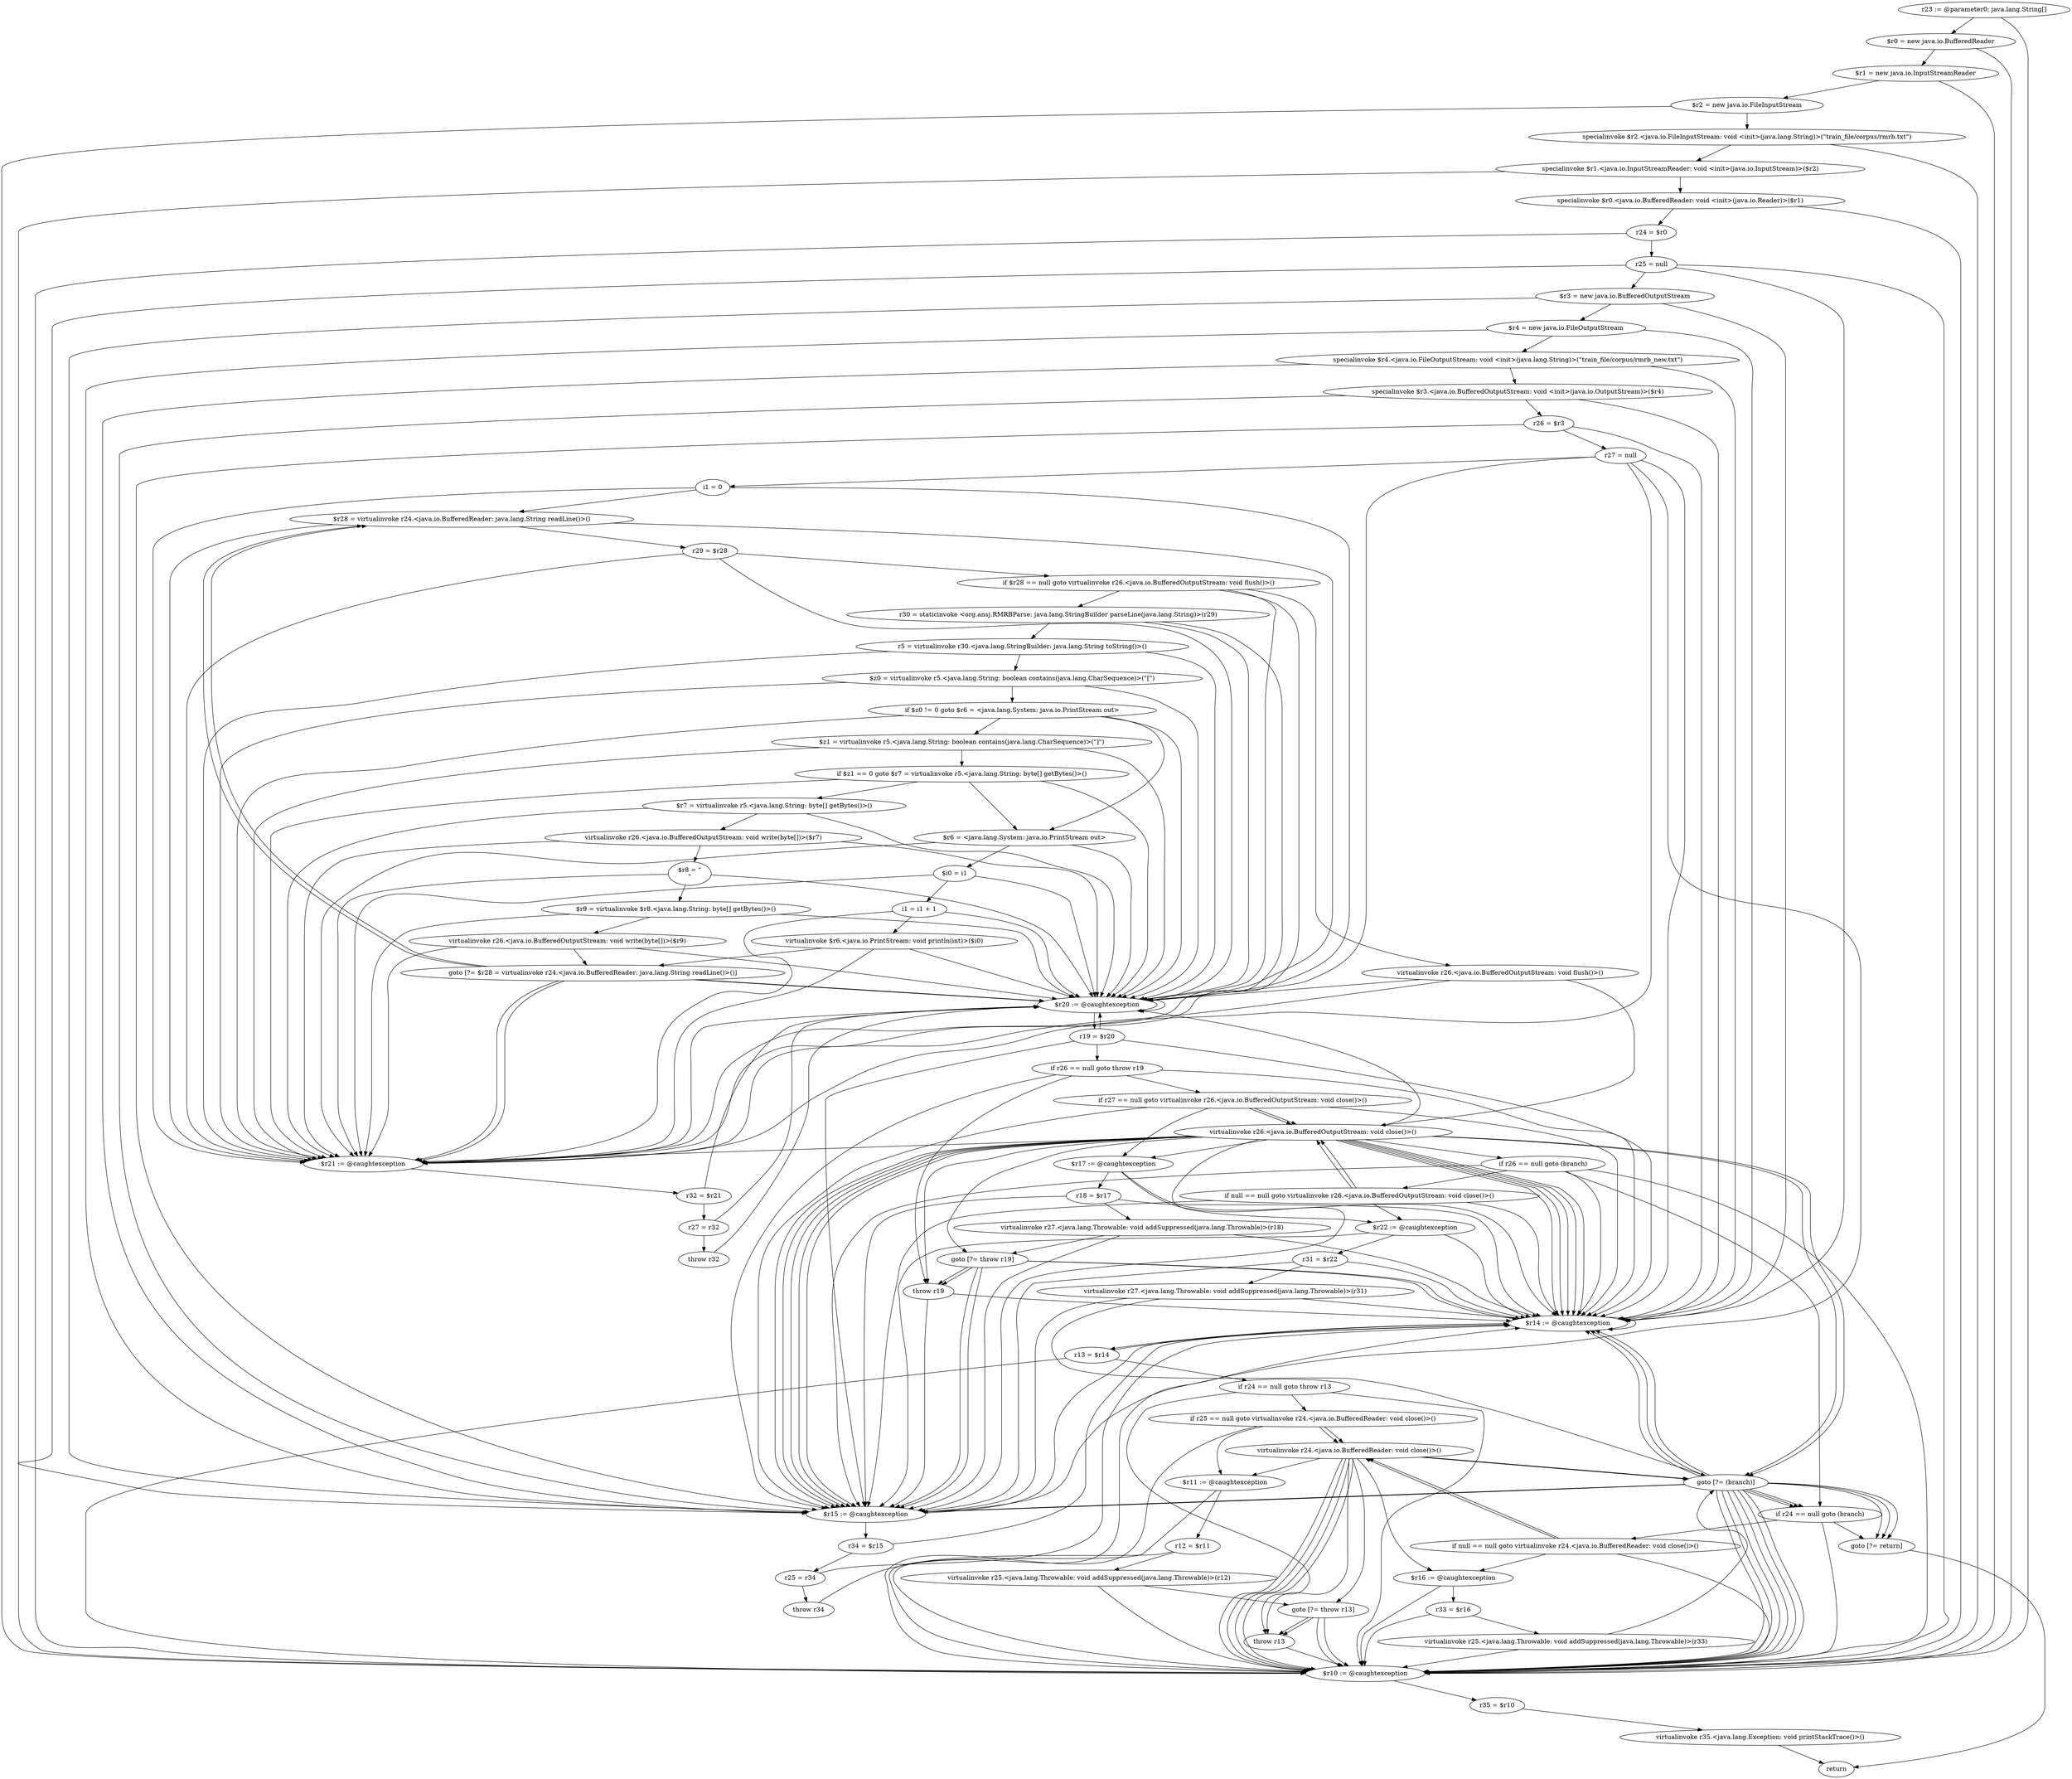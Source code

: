 digraph "unitGraph" {
    "r23 := @parameter0: java.lang.String[]"
    "$r0 = new java.io.BufferedReader"
    "$r1 = new java.io.InputStreamReader"
    "$r2 = new java.io.FileInputStream"
    "specialinvoke $r2.<java.io.FileInputStream: void <init>(java.lang.String)>(\"train_file/corpus/rmrb.txt\")"
    "specialinvoke $r1.<java.io.InputStreamReader: void <init>(java.io.InputStream)>($r2)"
    "specialinvoke $r0.<java.io.BufferedReader: void <init>(java.io.Reader)>($r1)"
    "r24 = $r0"
    "r25 = null"
    "$r3 = new java.io.BufferedOutputStream"
    "$r4 = new java.io.FileOutputStream"
    "specialinvoke $r4.<java.io.FileOutputStream: void <init>(java.lang.String)>(\"train_file/corpus/rmrb_new.txt\")"
    "specialinvoke $r3.<java.io.BufferedOutputStream: void <init>(java.io.OutputStream)>($r4)"
    "r26 = $r3"
    "r27 = null"
    "i1 = 0"
    "$r28 = virtualinvoke r24.<java.io.BufferedReader: java.lang.String readLine()>()"
    "r29 = $r28"
    "if $r28 == null goto virtualinvoke r26.<java.io.BufferedOutputStream: void flush()>()"
    "r30 = staticinvoke <org.ansj.RMRBParse: java.lang.StringBuilder parseLine(java.lang.String)>(r29)"
    "r5 = virtualinvoke r30.<java.lang.StringBuilder: java.lang.String toString()>()"
    "$z0 = virtualinvoke r5.<java.lang.String: boolean contains(java.lang.CharSequence)>(\"[\")"
    "if $z0 != 0 goto $r6 = <java.lang.System: java.io.PrintStream out>"
    "$z1 = virtualinvoke r5.<java.lang.String: boolean contains(java.lang.CharSequence)>(\"]\")"
    "if $z1 == 0 goto $r7 = virtualinvoke r5.<java.lang.String: byte[] getBytes()>()"
    "$r6 = <java.lang.System: java.io.PrintStream out>"
    "$i0 = i1"
    "i1 = i1 + 1"
    "virtualinvoke $r6.<java.io.PrintStream: void println(int)>($i0)"
    "goto [?= $r28 = virtualinvoke r24.<java.io.BufferedReader: java.lang.String readLine()>()]"
    "$r7 = virtualinvoke r5.<java.lang.String: byte[] getBytes()>()"
    "virtualinvoke r26.<java.io.BufferedOutputStream: void write(byte[])>($r7)"
    "$r8 = \"\n\""
    "$r9 = virtualinvoke $r8.<java.lang.String: byte[] getBytes()>()"
    "virtualinvoke r26.<java.io.BufferedOutputStream: void write(byte[])>($r9)"
    "virtualinvoke r26.<java.io.BufferedOutputStream: void flush()>()"
    "virtualinvoke r26.<java.io.BufferedOutputStream: void close()>()"
    "if r26 == null goto (branch)"
    "if null == null goto virtualinvoke r26.<java.io.BufferedOutputStream: void close()>()"
    "goto [?= (branch)]"
    "$r22 := @caughtexception"
    "r31 = $r22"
    "virtualinvoke r27.<java.lang.Throwable: void addSuppressed(java.lang.Throwable)>(r31)"
    "$r21 := @caughtexception"
    "r32 = $r21"
    "r27 = r32"
    "throw r32"
    "$r20 := @caughtexception"
    "r19 = $r20"
    "if r26 == null goto throw r19"
    "if r27 == null goto virtualinvoke r26.<java.io.BufferedOutputStream: void close()>()"
    "goto [?= throw r19]"
    "$r17 := @caughtexception"
    "r18 = $r17"
    "virtualinvoke r27.<java.lang.Throwable: void addSuppressed(java.lang.Throwable)>(r18)"
    "throw r19"
    "if r24 == null goto (branch)"
    "if null == null goto virtualinvoke r24.<java.io.BufferedReader: void close()>()"
    "virtualinvoke r24.<java.io.BufferedReader: void close()>()"
    "$r16 := @caughtexception"
    "r33 = $r16"
    "virtualinvoke r25.<java.lang.Throwable: void addSuppressed(java.lang.Throwable)>(r33)"
    "$r15 := @caughtexception"
    "r34 = $r15"
    "r25 = r34"
    "throw r34"
    "$r14 := @caughtexception"
    "r13 = $r14"
    "if r24 == null goto throw r13"
    "if r25 == null goto virtualinvoke r24.<java.io.BufferedReader: void close()>()"
    "goto [?= throw r13]"
    "$r11 := @caughtexception"
    "r12 = $r11"
    "virtualinvoke r25.<java.lang.Throwable: void addSuppressed(java.lang.Throwable)>(r12)"
    "throw r13"
    "goto [?= return]"
    "$r10 := @caughtexception"
    "r35 = $r10"
    "virtualinvoke r35.<java.lang.Exception: void printStackTrace()>()"
    "return"
    "r23 := @parameter0: java.lang.String[]"->"$r0 = new java.io.BufferedReader";
    "r23 := @parameter0: java.lang.String[]"->"$r10 := @caughtexception";
    "$r0 = new java.io.BufferedReader"->"$r1 = new java.io.InputStreamReader";
    "$r0 = new java.io.BufferedReader"->"$r10 := @caughtexception";
    "$r1 = new java.io.InputStreamReader"->"$r2 = new java.io.FileInputStream";
    "$r1 = new java.io.InputStreamReader"->"$r10 := @caughtexception";
    "$r2 = new java.io.FileInputStream"->"specialinvoke $r2.<java.io.FileInputStream: void <init>(java.lang.String)>(\"train_file/corpus/rmrb.txt\")";
    "$r2 = new java.io.FileInputStream"->"$r10 := @caughtexception";
    "specialinvoke $r2.<java.io.FileInputStream: void <init>(java.lang.String)>(\"train_file/corpus/rmrb.txt\")"->"specialinvoke $r1.<java.io.InputStreamReader: void <init>(java.io.InputStream)>($r2)";
    "specialinvoke $r2.<java.io.FileInputStream: void <init>(java.lang.String)>(\"train_file/corpus/rmrb.txt\")"->"$r10 := @caughtexception";
    "specialinvoke $r1.<java.io.InputStreamReader: void <init>(java.io.InputStream)>($r2)"->"specialinvoke $r0.<java.io.BufferedReader: void <init>(java.io.Reader)>($r1)";
    "specialinvoke $r1.<java.io.InputStreamReader: void <init>(java.io.InputStream)>($r2)"->"$r10 := @caughtexception";
    "specialinvoke $r0.<java.io.BufferedReader: void <init>(java.io.Reader)>($r1)"->"r24 = $r0";
    "specialinvoke $r0.<java.io.BufferedReader: void <init>(java.io.Reader)>($r1)"->"$r10 := @caughtexception";
    "r24 = $r0"->"r25 = null";
    "r24 = $r0"->"$r10 := @caughtexception";
    "r25 = null"->"$r15 := @caughtexception";
    "r25 = null"->"$r10 := @caughtexception";
    "r25 = null"->"$r14 := @caughtexception";
    "r25 = null"->"$r3 = new java.io.BufferedOutputStream";
    "$r3 = new java.io.BufferedOutputStream"->"$r15 := @caughtexception";
    "$r3 = new java.io.BufferedOutputStream"->"$r14 := @caughtexception";
    "$r3 = new java.io.BufferedOutputStream"->"$r4 = new java.io.FileOutputStream";
    "$r4 = new java.io.FileOutputStream"->"$r15 := @caughtexception";
    "$r4 = new java.io.FileOutputStream"->"$r14 := @caughtexception";
    "$r4 = new java.io.FileOutputStream"->"specialinvoke $r4.<java.io.FileOutputStream: void <init>(java.lang.String)>(\"train_file/corpus/rmrb_new.txt\")";
    "specialinvoke $r4.<java.io.FileOutputStream: void <init>(java.lang.String)>(\"train_file/corpus/rmrb_new.txt\")"->"$r15 := @caughtexception";
    "specialinvoke $r4.<java.io.FileOutputStream: void <init>(java.lang.String)>(\"train_file/corpus/rmrb_new.txt\")"->"$r14 := @caughtexception";
    "specialinvoke $r4.<java.io.FileOutputStream: void <init>(java.lang.String)>(\"train_file/corpus/rmrb_new.txt\")"->"specialinvoke $r3.<java.io.BufferedOutputStream: void <init>(java.io.OutputStream)>($r4)";
    "specialinvoke $r3.<java.io.BufferedOutputStream: void <init>(java.io.OutputStream)>($r4)"->"$r15 := @caughtexception";
    "specialinvoke $r3.<java.io.BufferedOutputStream: void <init>(java.io.OutputStream)>($r4)"->"$r14 := @caughtexception";
    "specialinvoke $r3.<java.io.BufferedOutputStream: void <init>(java.io.OutputStream)>($r4)"->"r26 = $r3";
    "r26 = $r3"->"$r15 := @caughtexception";
    "r26 = $r3"->"$r14 := @caughtexception";
    "r26 = $r3"->"r27 = null";
    "r27 = null"->"$r21 := @caughtexception";
    "r27 = null"->"$r15 := @caughtexception";
    "r27 = null"->"$r20 := @caughtexception";
    "r27 = null"->"$r14 := @caughtexception";
    "r27 = null"->"i1 = 0";
    "i1 = 0"->"$r21 := @caughtexception";
    "i1 = 0"->"$r20 := @caughtexception";
    "i1 = 0"->"$r28 = virtualinvoke r24.<java.io.BufferedReader: java.lang.String readLine()>()";
    "$r28 = virtualinvoke r24.<java.io.BufferedReader: java.lang.String readLine()>()"->"$r21 := @caughtexception";
    "$r28 = virtualinvoke r24.<java.io.BufferedReader: java.lang.String readLine()>()"->"$r20 := @caughtexception";
    "$r28 = virtualinvoke r24.<java.io.BufferedReader: java.lang.String readLine()>()"->"r29 = $r28";
    "r29 = $r28"->"$r21 := @caughtexception";
    "r29 = $r28"->"$r20 := @caughtexception";
    "r29 = $r28"->"if $r28 == null goto virtualinvoke r26.<java.io.BufferedOutputStream: void flush()>()";
    "if $r28 == null goto virtualinvoke r26.<java.io.BufferedOutputStream: void flush()>()"->"r30 = staticinvoke <org.ansj.RMRBParse: java.lang.StringBuilder parseLine(java.lang.String)>(r29)";
    "if $r28 == null goto virtualinvoke r26.<java.io.BufferedOutputStream: void flush()>()"->"virtualinvoke r26.<java.io.BufferedOutputStream: void flush()>()";
    "if $r28 == null goto virtualinvoke r26.<java.io.BufferedOutputStream: void flush()>()"->"$r21 := @caughtexception";
    "if $r28 == null goto virtualinvoke r26.<java.io.BufferedOutputStream: void flush()>()"->"$r20 := @caughtexception";
    "r30 = staticinvoke <org.ansj.RMRBParse: java.lang.StringBuilder parseLine(java.lang.String)>(r29)"->"$r21 := @caughtexception";
    "r30 = staticinvoke <org.ansj.RMRBParse: java.lang.StringBuilder parseLine(java.lang.String)>(r29)"->"$r20 := @caughtexception";
    "r30 = staticinvoke <org.ansj.RMRBParse: java.lang.StringBuilder parseLine(java.lang.String)>(r29)"->"r5 = virtualinvoke r30.<java.lang.StringBuilder: java.lang.String toString()>()";
    "r5 = virtualinvoke r30.<java.lang.StringBuilder: java.lang.String toString()>()"->"$r21 := @caughtexception";
    "r5 = virtualinvoke r30.<java.lang.StringBuilder: java.lang.String toString()>()"->"$r20 := @caughtexception";
    "r5 = virtualinvoke r30.<java.lang.StringBuilder: java.lang.String toString()>()"->"$z0 = virtualinvoke r5.<java.lang.String: boolean contains(java.lang.CharSequence)>(\"[\")";
    "$z0 = virtualinvoke r5.<java.lang.String: boolean contains(java.lang.CharSequence)>(\"[\")"->"$r21 := @caughtexception";
    "$z0 = virtualinvoke r5.<java.lang.String: boolean contains(java.lang.CharSequence)>(\"[\")"->"$r20 := @caughtexception";
    "$z0 = virtualinvoke r5.<java.lang.String: boolean contains(java.lang.CharSequence)>(\"[\")"->"if $z0 != 0 goto $r6 = <java.lang.System: java.io.PrintStream out>";
    "if $z0 != 0 goto $r6 = <java.lang.System: java.io.PrintStream out>"->"$z1 = virtualinvoke r5.<java.lang.String: boolean contains(java.lang.CharSequence)>(\"]\")";
    "if $z0 != 0 goto $r6 = <java.lang.System: java.io.PrintStream out>"->"$r6 = <java.lang.System: java.io.PrintStream out>";
    "if $z0 != 0 goto $r6 = <java.lang.System: java.io.PrintStream out>"->"$r21 := @caughtexception";
    "if $z0 != 0 goto $r6 = <java.lang.System: java.io.PrintStream out>"->"$r20 := @caughtexception";
    "$z1 = virtualinvoke r5.<java.lang.String: boolean contains(java.lang.CharSequence)>(\"]\")"->"$r21 := @caughtexception";
    "$z1 = virtualinvoke r5.<java.lang.String: boolean contains(java.lang.CharSequence)>(\"]\")"->"$r20 := @caughtexception";
    "$z1 = virtualinvoke r5.<java.lang.String: boolean contains(java.lang.CharSequence)>(\"]\")"->"if $z1 == 0 goto $r7 = virtualinvoke r5.<java.lang.String: byte[] getBytes()>()";
    "if $z1 == 0 goto $r7 = virtualinvoke r5.<java.lang.String: byte[] getBytes()>()"->"$r6 = <java.lang.System: java.io.PrintStream out>";
    "if $z1 == 0 goto $r7 = virtualinvoke r5.<java.lang.String: byte[] getBytes()>()"->"$r7 = virtualinvoke r5.<java.lang.String: byte[] getBytes()>()";
    "if $z1 == 0 goto $r7 = virtualinvoke r5.<java.lang.String: byte[] getBytes()>()"->"$r21 := @caughtexception";
    "if $z1 == 0 goto $r7 = virtualinvoke r5.<java.lang.String: byte[] getBytes()>()"->"$r20 := @caughtexception";
    "$r6 = <java.lang.System: java.io.PrintStream out>"->"$r21 := @caughtexception";
    "$r6 = <java.lang.System: java.io.PrintStream out>"->"$r20 := @caughtexception";
    "$r6 = <java.lang.System: java.io.PrintStream out>"->"$i0 = i1";
    "$i0 = i1"->"$r21 := @caughtexception";
    "$i0 = i1"->"$r20 := @caughtexception";
    "$i0 = i1"->"i1 = i1 + 1";
    "i1 = i1 + 1"->"$r21 := @caughtexception";
    "i1 = i1 + 1"->"$r20 := @caughtexception";
    "i1 = i1 + 1"->"virtualinvoke $r6.<java.io.PrintStream: void println(int)>($i0)";
    "virtualinvoke $r6.<java.io.PrintStream: void println(int)>($i0)"->"$r21 := @caughtexception";
    "virtualinvoke $r6.<java.io.PrintStream: void println(int)>($i0)"->"$r20 := @caughtexception";
    "virtualinvoke $r6.<java.io.PrintStream: void println(int)>($i0)"->"goto [?= $r28 = virtualinvoke r24.<java.io.BufferedReader: java.lang.String readLine()>()]";
    "goto [?= $r28 = virtualinvoke r24.<java.io.BufferedReader: java.lang.String readLine()>()]"->"$r21 := @caughtexception";
    "goto [?= $r28 = virtualinvoke r24.<java.io.BufferedReader: java.lang.String readLine()>()]"->"$r20 := @caughtexception";
    "goto [?= $r28 = virtualinvoke r24.<java.io.BufferedReader: java.lang.String readLine()>()]"->"$r28 = virtualinvoke r24.<java.io.BufferedReader: java.lang.String readLine()>()";
    "$r7 = virtualinvoke r5.<java.lang.String: byte[] getBytes()>()"->"$r21 := @caughtexception";
    "$r7 = virtualinvoke r5.<java.lang.String: byte[] getBytes()>()"->"$r20 := @caughtexception";
    "$r7 = virtualinvoke r5.<java.lang.String: byte[] getBytes()>()"->"virtualinvoke r26.<java.io.BufferedOutputStream: void write(byte[])>($r7)";
    "virtualinvoke r26.<java.io.BufferedOutputStream: void write(byte[])>($r7)"->"$r21 := @caughtexception";
    "virtualinvoke r26.<java.io.BufferedOutputStream: void write(byte[])>($r7)"->"$r20 := @caughtexception";
    "virtualinvoke r26.<java.io.BufferedOutputStream: void write(byte[])>($r7)"->"$r8 = \"\n\"";
    "$r8 = \"\n\""->"$r21 := @caughtexception";
    "$r8 = \"\n\""->"$r20 := @caughtexception";
    "$r8 = \"\n\""->"$r9 = virtualinvoke $r8.<java.lang.String: byte[] getBytes()>()";
    "$r9 = virtualinvoke $r8.<java.lang.String: byte[] getBytes()>()"->"$r21 := @caughtexception";
    "$r9 = virtualinvoke $r8.<java.lang.String: byte[] getBytes()>()"->"$r20 := @caughtexception";
    "$r9 = virtualinvoke $r8.<java.lang.String: byte[] getBytes()>()"->"virtualinvoke r26.<java.io.BufferedOutputStream: void write(byte[])>($r9)";
    "virtualinvoke r26.<java.io.BufferedOutputStream: void write(byte[])>($r9)"->"$r21 := @caughtexception";
    "virtualinvoke r26.<java.io.BufferedOutputStream: void write(byte[])>($r9)"->"$r20 := @caughtexception";
    "virtualinvoke r26.<java.io.BufferedOutputStream: void write(byte[])>($r9)"->"goto [?= $r28 = virtualinvoke r24.<java.io.BufferedReader: java.lang.String readLine()>()]";
    "goto [?= $r28 = virtualinvoke r24.<java.io.BufferedReader: java.lang.String readLine()>()]"->"$r21 := @caughtexception";
    "goto [?= $r28 = virtualinvoke r24.<java.io.BufferedReader: java.lang.String readLine()>()]"->"$r20 := @caughtexception";
    "goto [?= $r28 = virtualinvoke r24.<java.io.BufferedReader: java.lang.String readLine()>()]"->"$r28 = virtualinvoke r24.<java.io.BufferedReader: java.lang.String readLine()>()";
    "virtualinvoke r26.<java.io.BufferedOutputStream: void flush()>()"->"$r21 := @caughtexception";
    "virtualinvoke r26.<java.io.BufferedOutputStream: void flush()>()"->"$r20 := @caughtexception";
    "virtualinvoke r26.<java.io.BufferedOutputStream: void flush()>()"->"virtualinvoke r26.<java.io.BufferedOutputStream: void close()>()";
    "virtualinvoke r26.<java.io.BufferedOutputStream: void close()>()"->"$r21 := @caughtexception";
    "virtualinvoke r26.<java.io.BufferedOutputStream: void close()>()"->"$r15 := @caughtexception";
    "virtualinvoke r26.<java.io.BufferedOutputStream: void close()>()"->"$r20 := @caughtexception";
    "virtualinvoke r26.<java.io.BufferedOutputStream: void close()>()"->"$r14 := @caughtexception";
    "virtualinvoke r26.<java.io.BufferedOutputStream: void close()>()"->"if r26 == null goto (branch)";
    "if r26 == null goto (branch)"->"$r15 := @caughtexception";
    "if r26 == null goto (branch)"->"$r10 := @caughtexception";
    "if r26 == null goto (branch)"->"$r14 := @caughtexception";
    "if r26 == null goto (branch)"->"if null == null goto virtualinvoke r26.<java.io.BufferedOutputStream: void close()>()";
    "if r26 == null goto (branch)"->"if r24 == null goto (branch)";
    "if null == null goto virtualinvoke r26.<java.io.BufferedOutputStream: void close()>()"->"$r22 := @caughtexception";
    "if null == null goto virtualinvoke r26.<java.io.BufferedOutputStream: void close()>()"->"$r15 := @caughtexception";
    "if null == null goto virtualinvoke r26.<java.io.BufferedOutputStream: void close()>()"->"$r14 := @caughtexception";
    "if null == null goto virtualinvoke r26.<java.io.BufferedOutputStream: void close()>()"->"virtualinvoke r26.<java.io.BufferedOutputStream: void close()>()";
    "if null == null goto virtualinvoke r26.<java.io.BufferedOutputStream: void close()>()"->"virtualinvoke r26.<java.io.BufferedOutputStream: void close()>()";
    "virtualinvoke r26.<java.io.BufferedOutputStream: void close()>()"->"$r22 := @caughtexception";
    "virtualinvoke r26.<java.io.BufferedOutputStream: void close()>()"->"$r15 := @caughtexception";
    "virtualinvoke r26.<java.io.BufferedOutputStream: void close()>()"->"$r14 := @caughtexception";
    "virtualinvoke r26.<java.io.BufferedOutputStream: void close()>()"->"goto [?= (branch)]";
    "goto [?= (branch)]"->"$r15 := @caughtexception";
    "goto [?= (branch)]"->"$r10 := @caughtexception";
    "goto [?= (branch)]"->"$r14 := @caughtexception";
    "goto [?= (branch)]"->"if r24 == null goto (branch)";
    "$r22 := @caughtexception"->"$r15 := @caughtexception";
    "$r22 := @caughtexception"->"$r14 := @caughtexception";
    "$r22 := @caughtexception"->"r31 = $r22";
    "r31 = $r22"->"$r15 := @caughtexception";
    "r31 = $r22"->"$r14 := @caughtexception";
    "r31 = $r22"->"virtualinvoke r27.<java.lang.Throwable: void addSuppressed(java.lang.Throwable)>(r31)";
    "virtualinvoke r27.<java.lang.Throwable: void addSuppressed(java.lang.Throwable)>(r31)"->"$r15 := @caughtexception";
    "virtualinvoke r27.<java.lang.Throwable: void addSuppressed(java.lang.Throwable)>(r31)"->"$r14 := @caughtexception";
    "virtualinvoke r27.<java.lang.Throwable: void addSuppressed(java.lang.Throwable)>(r31)"->"goto [?= (branch)]";
    "goto [?= (branch)]"->"$r15 := @caughtexception";
    "goto [?= (branch)]"->"$r10 := @caughtexception";
    "goto [?= (branch)]"->"$r14 := @caughtexception";
    "goto [?= (branch)]"->"if r24 == null goto (branch)";
    "virtualinvoke r26.<java.io.BufferedOutputStream: void close()>()"->"$r15 := @caughtexception";
    "virtualinvoke r26.<java.io.BufferedOutputStream: void close()>()"->"$r14 := @caughtexception";
    "virtualinvoke r26.<java.io.BufferedOutputStream: void close()>()"->"goto [?= (branch)]";
    "goto [?= (branch)]"->"$r15 := @caughtexception";
    "goto [?= (branch)]"->"$r10 := @caughtexception";
    "goto [?= (branch)]"->"$r14 := @caughtexception";
    "goto [?= (branch)]"->"if r24 == null goto (branch)";
    "$r21 := @caughtexception"->"r32 = $r21";
    "$r21 := @caughtexception"->"$r20 := @caughtexception";
    "r32 = $r21"->"r27 = r32";
    "r32 = $r21"->"$r20 := @caughtexception";
    "r27 = r32"->"throw r32";
    "r27 = r32"->"$r20 := @caughtexception";
    "throw r32"->"$r20 := @caughtexception";
    "$r20 := @caughtexception"->"r19 = $r20";
    "$r20 := @caughtexception"->"$r20 := @caughtexception";
    "r19 = $r20"->"$r20 := @caughtexception";
    "r19 = $r20"->"$r15 := @caughtexception";
    "r19 = $r20"->"$r14 := @caughtexception";
    "r19 = $r20"->"if r26 == null goto throw r19";
    "if r26 == null goto throw r19"->"if r27 == null goto virtualinvoke r26.<java.io.BufferedOutputStream: void close()>()";
    "if r26 == null goto throw r19"->"throw r19";
    "if r26 == null goto throw r19"->"$r15 := @caughtexception";
    "if r26 == null goto throw r19"->"$r14 := @caughtexception";
    "if r27 == null goto virtualinvoke r26.<java.io.BufferedOutputStream: void close()>()"->"$r17 := @caughtexception";
    "if r27 == null goto virtualinvoke r26.<java.io.BufferedOutputStream: void close()>()"->"$r15 := @caughtexception";
    "if r27 == null goto virtualinvoke r26.<java.io.BufferedOutputStream: void close()>()"->"$r14 := @caughtexception";
    "if r27 == null goto virtualinvoke r26.<java.io.BufferedOutputStream: void close()>()"->"virtualinvoke r26.<java.io.BufferedOutputStream: void close()>()";
    "if r27 == null goto virtualinvoke r26.<java.io.BufferedOutputStream: void close()>()"->"virtualinvoke r26.<java.io.BufferedOutputStream: void close()>()";
    "virtualinvoke r26.<java.io.BufferedOutputStream: void close()>()"->"$r17 := @caughtexception";
    "virtualinvoke r26.<java.io.BufferedOutputStream: void close()>()"->"$r15 := @caughtexception";
    "virtualinvoke r26.<java.io.BufferedOutputStream: void close()>()"->"$r14 := @caughtexception";
    "virtualinvoke r26.<java.io.BufferedOutputStream: void close()>()"->"goto [?= throw r19]";
    "goto [?= throw r19]"->"$r15 := @caughtexception";
    "goto [?= throw r19]"->"$r14 := @caughtexception";
    "goto [?= throw r19]"->"throw r19";
    "$r17 := @caughtexception"->"$r15 := @caughtexception";
    "$r17 := @caughtexception"->"$r14 := @caughtexception";
    "$r17 := @caughtexception"->"r18 = $r17";
    "r18 = $r17"->"$r15 := @caughtexception";
    "r18 = $r17"->"$r14 := @caughtexception";
    "r18 = $r17"->"virtualinvoke r27.<java.lang.Throwable: void addSuppressed(java.lang.Throwable)>(r18)";
    "virtualinvoke r27.<java.lang.Throwable: void addSuppressed(java.lang.Throwable)>(r18)"->"$r15 := @caughtexception";
    "virtualinvoke r27.<java.lang.Throwable: void addSuppressed(java.lang.Throwable)>(r18)"->"$r14 := @caughtexception";
    "virtualinvoke r27.<java.lang.Throwable: void addSuppressed(java.lang.Throwable)>(r18)"->"goto [?= throw r19]";
    "goto [?= throw r19]"->"$r15 := @caughtexception";
    "goto [?= throw r19]"->"$r14 := @caughtexception";
    "goto [?= throw r19]"->"throw r19";
    "virtualinvoke r26.<java.io.BufferedOutputStream: void close()>()"->"$r15 := @caughtexception";
    "virtualinvoke r26.<java.io.BufferedOutputStream: void close()>()"->"$r14 := @caughtexception";
    "virtualinvoke r26.<java.io.BufferedOutputStream: void close()>()"->"throw r19";
    "throw r19"->"$r15 := @caughtexception";
    "throw r19"->"$r14 := @caughtexception";
    "if r24 == null goto (branch)"->"if null == null goto virtualinvoke r24.<java.io.BufferedReader: void close()>()";
    "if r24 == null goto (branch)"->"goto [?= return]";
    "if r24 == null goto (branch)"->"$r10 := @caughtexception";
    "if null == null goto virtualinvoke r24.<java.io.BufferedReader: void close()>()"->"virtualinvoke r24.<java.io.BufferedReader: void close()>()";
    "if null == null goto virtualinvoke r24.<java.io.BufferedReader: void close()>()"->"virtualinvoke r24.<java.io.BufferedReader: void close()>()";
    "if null == null goto virtualinvoke r24.<java.io.BufferedReader: void close()>()"->"$r16 := @caughtexception";
    "if null == null goto virtualinvoke r24.<java.io.BufferedReader: void close()>()"->"$r10 := @caughtexception";
    "virtualinvoke r24.<java.io.BufferedReader: void close()>()"->"$r16 := @caughtexception";
    "virtualinvoke r24.<java.io.BufferedReader: void close()>()"->"$r10 := @caughtexception";
    "virtualinvoke r24.<java.io.BufferedReader: void close()>()"->"goto [?= (branch)]";
    "goto [?= (branch)]"->"goto [?= return]";
    "goto [?= (branch)]"->"$r10 := @caughtexception";
    "$r16 := @caughtexception"->"r33 = $r16";
    "$r16 := @caughtexception"->"$r10 := @caughtexception";
    "r33 = $r16"->"virtualinvoke r25.<java.lang.Throwable: void addSuppressed(java.lang.Throwable)>(r33)";
    "r33 = $r16"->"$r10 := @caughtexception";
    "virtualinvoke r25.<java.lang.Throwable: void addSuppressed(java.lang.Throwable)>(r33)"->"goto [?= (branch)]";
    "virtualinvoke r25.<java.lang.Throwable: void addSuppressed(java.lang.Throwable)>(r33)"->"$r10 := @caughtexception";
    "goto [?= (branch)]"->"goto [?= return]";
    "goto [?= (branch)]"->"$r10 := @caughtexception";
    "virtualinvoke r24.<java.io.BufferedReader: void close()>()"->"goto [?= (branch)]";
    "virtualinvoke r24.<java.io.BufferedReader: void close()>()"->"$r10 := @caughtexception";
    "goto [?= (branch)]"->"goto [?= return]";
    "goto [?= (branch)]"->"$r10 := @caughtexception";
    "$r15 := @caughtexception"->"r34 = $r15";
    "$r15 := @caughtexception"->"$r14 := @caughtexception";
    "r34 = $r15"->"r25 = r34";
    "r34 = $r15"->"$r14 := @caughtexception";
    "r25 = r34"->"throw r34";
    "r25 = r34"->"$r14 := @caughtexception";
    "throw r34"->"$r14 := @caughtexception";
    "$r14 := @caughtexception"->"r13 = $r14";
    "$r14 := @caughtexception"->"$r14 := @caughtexception";
    "r13 = $r14"->"$r14 := @caughtexception";
    "r13 = $r14"->"$r10 := @caughtexception";
    "r13 = $r14"->"if r24 == null goto throw r13";
    "if r24 == null goto throw r13"->"if r25 == null goto virtualinvoke r24.<java.io.BufferedReader: void close()>()";
    "if r24 == null goto throw r13"->"throw r13";
    "if r24 == null goto throw r13"->"$r10 := @caughtexception";
    "if r25 == null goto virtualinvoke r24.<java.io.BufferedReader: void close()>()"->"virtualinvoke r24.<java.io.BufferedReader: void close()>()";
    "if r25 == null goto virtualinvoke r24.<java.io.BufferedReader: void close()>()"->"virtualinvoke r24.<java.io.BufferedReader: void close()>()";
    "if r25 == null goto virtualinvoke r24.<java.io.BufferedReader: void close()>()"->"$r11 := @caughtexception";
    "if r25 == null goto virtualinvoke r24.<java.io.BufferedReader: void close()>()"->"$r10 := @caughtexception";
    "virtualinvoke r24.<java.io.BufferedReader: void close()>()"->"$r11 := @caughtexception";
    "virtualinvoke r24.<java.io.BufferedReader: void close()>()"->"$r10 := @caughtexception";
    "virtualinvoke r24.<java.io.BufferedReader: void close()>()"->"goto [?= throw r13]";
    "goto [?= throw r13]"->"throw r13";
    "goto [?= throw r13]"->"$r10 := @caughtexception";
    "$r11 := @caughtexception"->"r12 = $r11";
    "$r11 := @caughtexception"->"$r10 := @caughtexception";
    "r12 = $r11"->"virtualinvoke r25.<java.lang.Throwable: void addSuppressed(java.lang.Throwable)>(r12)";
    "r12 = $r11"->"$r10 := @caughtexception";
    "virtualinvoke r25.<java.lang.Throwable: void addSuppressed(java.lang.Throwable)>(r12)"->"goto [?= throw r13]";
    "virtualinvoke r25.<java.lang.Throwable: void addSuppressed(java.lang.Throwable)>(r12)"->"$r10 := @caughtexception";
    "goto [?= throw r13]"->"throw r13";
    "goto [?= throw r13]"->"$r10 := @caughtexception";
    "virtualinvoke r24.<java.io.BufferedReader: void close()>()"->"throw r13";
    "virtualinvoke r24.<java.io.BufferedReader: void close()>()"->"$r10 := @caughtexception";
    "throw r13"->"$r10 := @caughtexception";
    "goto [?= return]"->"return";
    "$r10 := @caughtexception"->"r35 = $r10";
    "r35 = $r10"->"virtualinvoke r35.<java.lang.Exception: void printStackTrace()>()";
    "virtualinvoke r35.<java.lang.Exception: void printStackTrace()>()"->"return";
}
